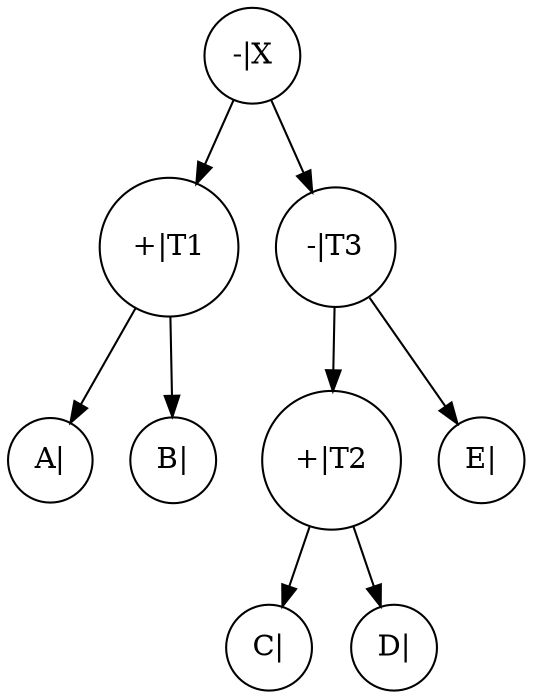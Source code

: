 // comment
digraph "./DAG/visible" {
	node [color=black shape=circle size="20,5"]
	1 [label="A|"]
	2 [label="B|"]
	3 [label="+|T1"]
	4 [label="C|"]
	5 [label="D|"]
	6 [label="+|T2"]
	7 [label="E|"]
	8 [label="-|T3"]
	9 [label="-|X"]
	3 -> 2
	3 -> 1
	6 -> 5
	6 -> 4
	8 -> 6
	8 -> 7
	9 -> 8
	9 -> 3
}
